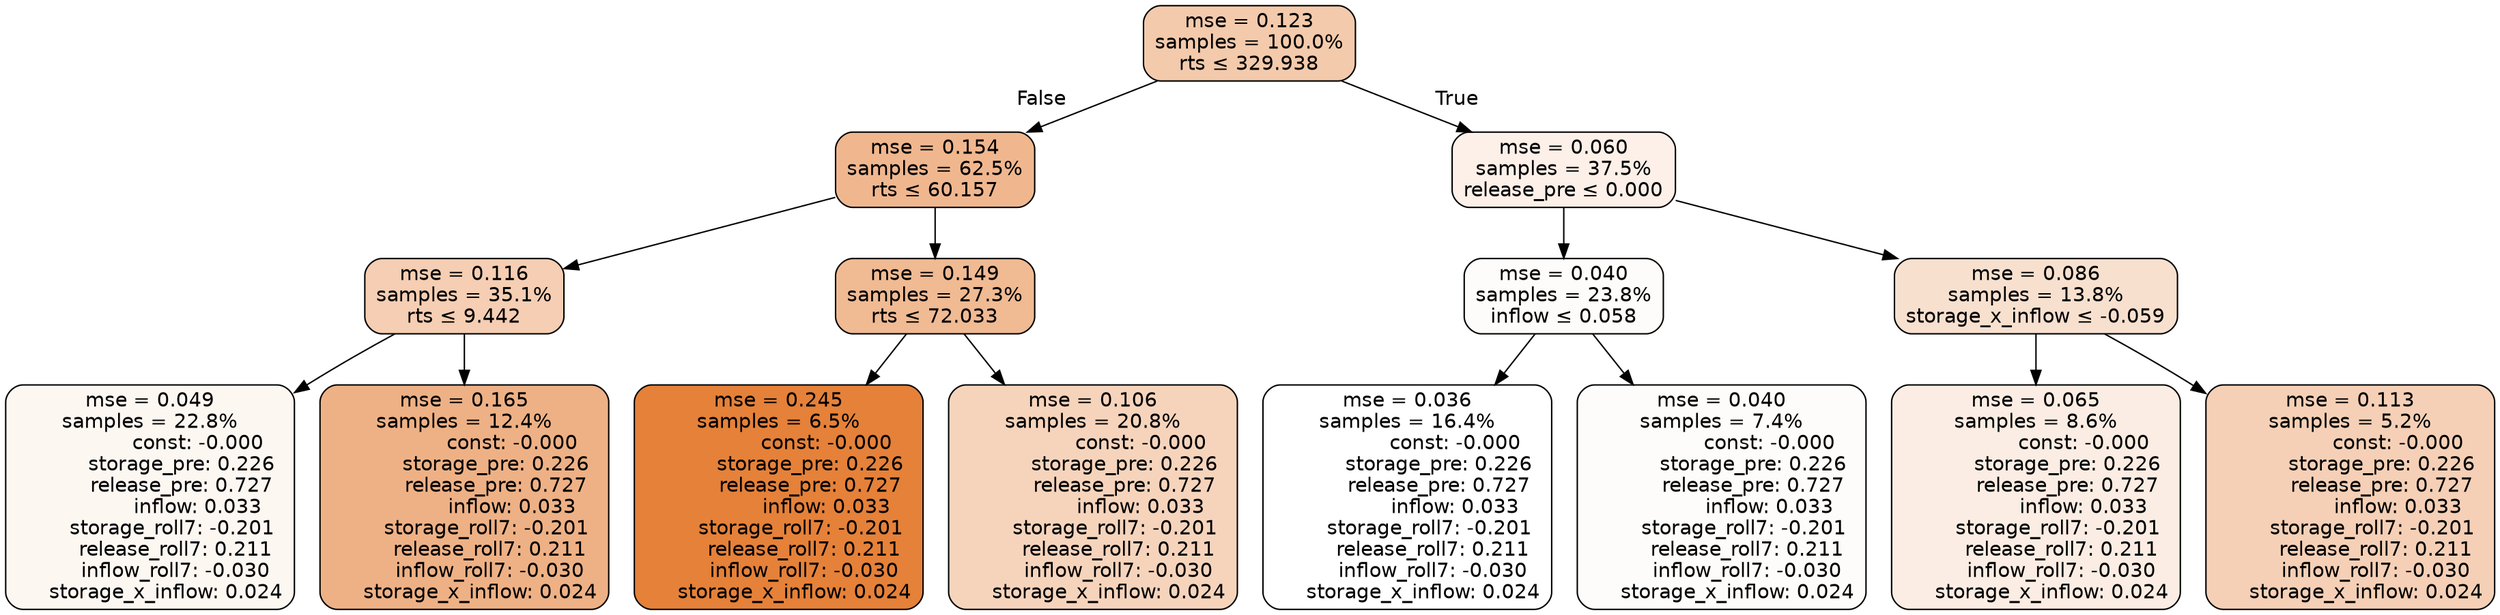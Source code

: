 digraph tree {
node [shape=rectangle, style="filled, rounded", color="black", fontname=helvetica] ;
edge [fontname=helvetica] ;
	"0" [label="mse = 0.123
samples = 100.0%
rts &le; 329.938", fillcolor="#f4caac"]
	"1" [label="mse = 0.154
samples = 62.5%
rts &le; 60.157", fillcolor="#f0b78f"]
	"2" [label="mse = 0.116
samples = 35.1%
rts &le; 9.442", fillcolor="#f5ceb3"]
	"3" [label="mse = 0.049
samples = 22.8%
               const: -0.000
          storage_pre: 0.226
          release_pre: 0.727
               inflow: 0.033
       storage_roll7: -0.201
        release_roll7: 0.211
        inflow_roll7: -0.030
     storage_x_inflow: 0.024", fillcolor="#fdf7f2"]
	"4" [label="mse = 0.165
samples = 12.4%
               const: -0.000
          storage_pre: 0.226
          release_pre: 0.727
               inflow: 0.033
       storage_roll7: -0.201
        release_roll7: 0.211
        inflow_roll7: -0.030
     storage_x_inflow: 0.024", fillcolor="#eeb185"]
	"5" [label="mse = 0.149
samples = 27.3%
rts &le; 72.033", fillcolor="#f0ba93"]
	"6" [label="mse = 0.245
samples = 6.5%
               const: -0.000
          storage_pre: 0.226
          release_pre: 0.727
               inflow: 0.033
       storage_roll7: -0.201
        release_roll7: 0.211
        inflow_roll7: -0.030
     storage_x_inflow: 0.024", fillcolor="#e58139"]
	"7" [label="mse = 0.106
samples = 20.8%
               const: -0.000
          storage_pre: 0.226
          release_pre: 0.727
               inflow: 0.033
       storage_roll7: -0.201
        release_roll7: 0.211
        inflow_roll7: -0.030
     storage_x_inflow: 0.024", fillcolor="#f6d4bc"]
	"8" [label="mse = 0.060
samples = 37.5%
release_pre &le; 0.000", fillcolor="#fcf0e8"]
	"9" [label="mse = 0.040
samples = 23.8%
inflow &le; 0.058", fillcolor="#fefcfb"]
	"10" [label="mse = 0.036
samples = 16.4%
               const: -0.000
          storage_pre: 0.226
          release_pre: 0.727
               inflow: 0.033
       storage_roll7: -0.201
        release_roll7: 0.211
        inflow_roll7: -0.030
     storage_x_inflow: 0.024", fillcolor="#ffffff"]
	"11" [label="mse = 0.040
samples = 7.4%
               const: -0.000
          storage_pre: 0.226
          release_pre: 0.727
               inflow: 0.033
       storage_roll7: -0.201
        release_roll7: 0.211
        inflow_roll7: -0.030
     storage_x_inflow: 0.024", fillcolor="#fefcfa"]
	"12" [label="mse = 0.086
samples = 13.8%
storage_x_inflow &le; -0.059", fillcolor="#f8e0cf"]
	"13" [label="mse = 0.065
samples = 8.6%
               const: -0.000
          storage_pre: 0.226
          release_pre: 0.727
               inflow: 0.033
       storage_roll7: -0.201
        release_roll7: 0.211
        inflow_roll7: -0.030
     storage_x_inflow: 0.024", fillcolor="#fbede3"]
	"14" [label="mse = 0.113
samples = 5.2%
               const: -0.000
          storage_pre: 0.226
          release_pre: 0.727
               inflow: 0.033
       storage_roll7: -0.201
        release_roll7: 0.211
        inflow_roll7: -0.030
     storage_x_inflow: 0.024", fillcolor="#f5d0b6"]

	"0" -> "1" [labeldistance=2.5, labelangle=45, headlabel="False"]
	"1" -> "2"
	"2" -> "3"
	"2" -> "4"
	"1" -> "5"
	"5" -> "6"
	"5" -> "7"
	"0" -> "8" [labeldistance=2.5, labelangle=-45, headlabel="True"]
	"8" -> "9"
	"9" -> "10"
	"9" -> "11"
	"8" -> "12"
	"12" -> "13"
	"12" -> "14"
}
